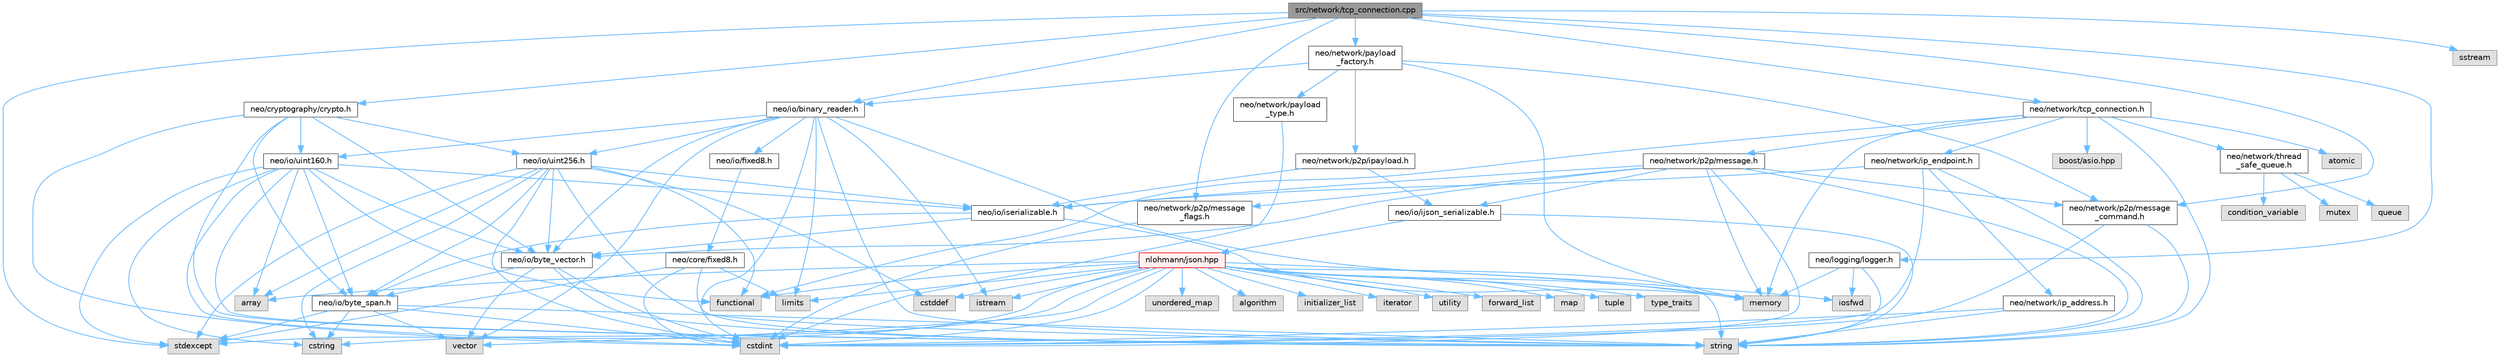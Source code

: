 digraph "src/network/tcp_connection.cpp"
{
 // LATEX_PDF_SIZE
  bgcolor="transparent";
  edge [fontname=Helvetica,fontsize=10,labelfontname=Helvetica,labelfontsize=10];
  node [fontname=Helvetica,fontsize=10,shape=box,height=0.2,width=0.4];
  Node1 [id="Node000001",label="src/network/tcp_connection.cpp",height=0.2,width=0.4,color="gray40", fillcolor="grey60", style="filled", fontcolor="black",tooltip=" "];
  Node1 -> Node2 [id="edge1_Node000001_Node000002",color="steelblue1",style="solid",tooltip=" "];
  Node2 [id="Node000002",label="neo/cryptography/crypto.h",height=0.2,width=0.4,color="grey40", fillcolor="white", style="filled",URL="$crypto_8h.html",tooltip=" "];
  Node2 -> Node3 [id="edge2_Node000002_Node000003",color="steelblue1",style="solid",tooltip=" "];
  Node3 [id="Node000003",label="neo/io/byte_span.h",height=0.2,width=0.4,color="grey40", fillcolor="white", style="filled",URL="$io_2byte__span_8h.html",tooltip=" "];
  Node3 -> Node4 [id="edge3_Node000003_Node000004",color="steelblue1",style="solid",tooltip=" "];
  Node4 [id="Node000004",label="cstdint",height=0.2,width=0.4,color="grey60", fillcolor="#E0E0E0", style="filled",tooltip=" "];
  Node3 -> Node5 [id="edge4_Node000003_Node000005",color="steelblue1",style="solid",tooltip=" "];
  Node5 [id="Node000005",label="cstring",height=0.2,width=0.4,color="grey60", fillcolor="#E0E0E0", style="filled",tooltip=" "];
  Node3 -> Node6 [id="edge5_Node000003_Node000006",color="steelblue1",style="solid",tooltip=" "];
  Node6 [id="Node000006",label="stdexcept",height=0.2,width=0.4,color="grey60", fillcolor="#E0E0E0", style="filled",tooltip=" "];
  Node3 -> Node7 [id="edge6_Node000003_Node000007",color="steelblue1",style="solid",tooltip=" "];
  Node7 [id="Node000007",label="string",height=0.2,width=0.4,color="grey60", fillcolor="#E0E0E0", style="filled",tooltip=" "];
  Node3 -> Node8 [id="edge7_Node000003_Node000008",color="steelblue1",style="solid",tooltip=" "];
  Node8 [id="Node000008",label="vector",height=0.2,width=0.4,color="grey60", fillcolor="#E0E0E0", style="filled",tooltip=" "];
  Node2 -> Node9 [id="edge8_Node000002_Node000009",color="steelblue1",style="solid",tooltip=" "];
  Node9 [id="Node000009",label="neo/io/byte_vector.h",height=0.2,width=0.4,color="grey40", fillcolor="white", style="filled",URL="$io_2byte__vector_8h.html",tooltip=" "];
  Node9 -> Node3 [id="edge9_Node000009_Node000003",color="steelblue1",style="solid",tooltip=" "];
  Node9 -> Node4 [id="edge10_Node000009_Node000004",color="steelblue1",style="solid",tooltip=" "];
  Node9 -> Node7 [id="edge11_Node000009_Node000007",color="steelblue1",style="solid",tooltip=" "];
  Node9 -> Node8 [id="edge12_Node000009_Node000008",color="steelblue1",style="solid",tooltip=" "];
  Node2 -> Node10 [id="edge13_Node000002_Node000010",color="steelblue1",style="solid",tooltip=" "];
  Node10 [id="Node000010",label="neo/io/uint160.h",height=0.2,width=0.4,color="grey40", fillcolor="white", style="filled",URL="$uint160_8h.html",tooltip=" "];
  Node10 -> Node3 [id="edge14_Node000010_Node000003",color="steelblue1",style="solid",tooltip=" "];
  Node10 -> Node9 [id="edge15_Node000010_Node000009",color="steelblue1",style="solid",tooltip=" "];
  Node10 -> Node11 [id="edge16_Node000010_Node000011",color="steelblue1",style="solid",tooltip=" "];
  Node11 [id="Node000011",label="neo/io/iserializable.h",height=0.2,width=0.4,color="grey40", fillcolor="white", style="filled",URL="$iserializable_8h.html",tooltip=" "];
  Node11 -> Node3 [id="edge17_Node000011_Node000003",color="steelblue1",style="solid",tooltip=" "];
  Node11 -> Node9 [id="edge18_Node000011_Node000009",color="steelblue1",style="solid",tooltip=" "];
  Node11 -> Node12 [id="edge19_Node000011_Node000012",color="steelblue1",style="solid",tooltip=" "];
  Node12 [id="Node000012",label="memory",height=0.2,width=0.4,color="grey60", fillcolor="#E0E0E0", style="filled",tooltip=" "];
  Node10 -> Node13 [id="edge20_Node000010_Node000013",color="steelblue1",style="solid",tooltip=" "];
  Node13 [id="Node000013",label="array",height=0.2,width=0.4,color="grey60", fillcolor="#E0E0E0", style="filled",tooltip=" "];
  Node10 -> Node4 [id="edge21_Node000010_Node000004",color="steelblue1",style="solid",tooltip=" "];
  Node10 -> Node5 [id="edge22_Node000010_Node000005",color="steelblue1",style="solid",tooltip=" "];
  Node10 -> Node14 [id="edge23_Node000010_Node000014",color="steelblue1",style="solid",tooltip=" "];
  Node14 [id="Node000014",label="functional",height=0.2,width=0.4,color="grey60", fillcolor="#E0E0E0", style="filled",tooltip=" "];
  Node10 -> Node6 [id="edge24_Node000010_Node000006",color="steelblue1",style="solid",tooltip=" "];
  Node10 -> Node7 [id="edge25_Node000010_Node000007",color="steelblue1",style="solid",tooltip=" "];
  Node2 -> Node15 [id="edge26_Node000002_Node000015",color="steelblue1",style="solid",tooltip=" "];
  Node15 [id="Node000015",label="neo/io/uint256.h",height=0.2,width=0.4,color="grey40", fillcolor="white", style="filled",URL="$uint256_8h.html",tooltip=" "];
  Node15 -> Node3 [id="edge27_Node000015_Node000003",color="steelblue1",style="solid",tooltip=" "];
  Node15 -> Node9 [id="edge28_Node000015_Node000009",color="steelblue1",style="solid",tooltip=" "];
  Node15 -> Node11 [id="edge29_Node000015_Node000011",color="steelblue1",style="solid",tooltip=" "];
  Node15 -> Node13 [id="edge30_Node000015_Node000013",color="steelblue1",style="solid",tooltip=" "];
  Node15 -> Node16 [id="edge31_Node000015_Node000016",color="steelblue1",style="solid",tooltip=" "];
  Node16 [id="Node000016",label="cstddef",height=0.2,width=0.4,color="grey60", fillcolor="#E0E0E0", style="filled",tooltip=" "];
  Node15 -> Node4 [id="edge32_Node000015_Node000004",color="steelblue1",style="solid",tooltip=" "];
  Node15 -> Node5 [id="edge33_Node000015_Node000005",color="steelblue1",style="solid",tooltip=" "];
  Node15 -> Node14 [id="edge34_Node000015_Node000014",color="steelblue1",style="solid",tooltip=" "];
  Node15 -> Node6 [id="edge35_Node000015_Node000006",color="steelblue1",style="solid",tooltip=" "];
  Node15 -> Node7 [id="edge36_Node000015_Node000007",color="steelblue1",style="solid",tooltip=" "];
  Node2 -> Node4 [id="edge37_Node000002_Node000004",color="steelblue1",style="solid",tooltip=" "];
  Node2 -> Node7 [id="edge38_Node000002_Node000007",color="steelblue1",style="solid",tooltip=" "];
  Node1 -> Node17 [id="edge39_Node000001_Node000017",color="steelblue1",style="solid",tooltip=" "];
  Node17 [id="Node000017",label="neo/io/binary_reader.h",height=0.2,width=0.4,color="grey40", fillcolor="white", style="filled",URL="$binary__reader_8h.html",tooltip=" "];
  Node17 -> Node9 [id="edge40_Node000017_Node000009",color="steelblue1",style="solid",tooltip=" "];
  Node17 -> Node18 [id="edge41_Node000017_Node000018",color="steelblue1",style="solid",tooltip=" "];
  Node18 [id="Node000018",label="neo/io/fixed8.h",height=0.2,width=0.4,color="grey40", fillcolor="white", style="filled",URL="$io_2fixed8_8h.html",tooltip=" "];
  Node18 -> Node19 [id="edge42_Node000018_Node000019",color="steelblue1",style="solid",tooltip=" "];
  Node19 [id="Node000019",label="neo/core/fixed8.h",height=0.2,width=0.4,color="grey40", fillcolor="white", style="filled",URL="$core_2fixed8_8h.html",tooltip=" "];
  Node19 -> Node4 [id="edge43_Node000019_Node000004",color="steelblue1",style="solid",tooltip=" "];
  Node19 -> Node20 [id="edge44_Node000019_Node000020",color="steelblue1",style="solid",tooltip=" "];
  Node20 [id="Node000020",label="limits",height=0.2,width=0.4,color="grey60", fillcolor="#E0E0E0", style="filled",tooltip=" "];
  Node19 -> Node6 [id="edge45_Node000019_Node000006",color="steelblue1",style="solid",tooltip=" "];
  Node19 -> Node7 [id="edge46_Node000019_Node000007",color="steelblue1",style="solid",tooltip=" "];
  Node17 -> Node10 [id="edge47_Node000017_Node000010",color="steelblue1",style="solid",tooltip=" "];
  Node17 -> Node15 [id="edge48_Node000017_Node000015",color="steelblue1",style="solid",tooltip=" "];
  Node17 -> Node4 [id="edge49_Node000017_Node000004",color="steelblue1",style="solid",tooltip=" "];
  Node17 -> Node21 [id="edge50_Node000017_Node000021",color="steelblue1",style="solid",tooltip=" "];
  Node21 [id="Node000021",label="istream",height=0.2,width=0.4,color="grey60", fillcolor="#E0E0E0", style="filled",tooltip=" "];
  Node17 -> Node20 [id="edge51_Node000017_Node000020",color="steelblue1",style="solid",tooltip=" "];
  Node17 -> Node12 [id="edge52_Node000017_Node000012",color="steelblue1",style="solid",tooltip=" "];
  Node17 -> Node7 [id="edge53_Node000017_Node000007",color="steelblue1",style="solid",tooltip=" "];
  Node17 -> Node8 [id="edge54_Node000017_Node000008",color="steelblue1",style="solid",tooltip=" "];
  Node1 -> Node22 [id="edge55_Node000001_Node000022",color="steelblue1",style="solid",tooltip=" "];
  Node22 [id="Node000022",label="neo/logging/logger.h",height=0.2,width=0.4,color="grey40", fillcolor="white", style="filled",URL="$logger_8h.html",tooltip="Simple logging interface for Neo C++ implementation."];
  Node22 -> Node23 [id="edge56_Node000022_Node000023",color="steelblue1",style="solid",tooltip=" "];
  Node23 [id="Node000023",label="iosfwd",height=0.2,width=0.4,color="grey60", fillcolor="#E0E0E0", style="filled",tooltip=" "];
  Node22 -> Node12 [id="edge57_Node000022_Node000012",color="steelblue1",style="solid",tooltip=" "];
  Node22 -> Node7 [id="edge58_Node000022_Node000007",color="steelblue1",style="solid",tooltip=" "];
  Node1 -> Node24 [id="edge59_Node000001_Node000024",color="steelblue1",style="solid",tooltip=" "];
  Node24 [id="Node000024",label="neo/network/p2p/message\l_command.h",height=0.2,width=0.4,color="grey40", fillcolor="white", style="filled",URL="$p2p_2message__command_8h.html",tooltip=" "];
  Node24 -> Node4 [id="edge60_Node000024_Node000004",color="steelblue1",style="solid",tooltip=" "];
  Node24 -> Node7 [id="edge61_Node000024_Node000007",color="steelblue1",style="solid",tooltip=" "];
  Node1 -> Node25 [id="edge62_Node000001_Node000025",color="steelblue1",style="solid",tooltip=" "];
  Node25 [id="Node000025",label="neo/network/p2p/message\l_flags.h",height=0.2,width=0.4,color="grey40", fillcolor="white", style="filled",URL="$p2p_2message__flags_8h.html",tooltip=" "];
  Node25 -> Node4 [id="edge63_Node000025_Node000004",color="steelblue1",style="solid",tooltip=" "];
  Node1 -> Node26 [id="edge64_Node000001_Node000026",color="steelblue1",style="solid",tooltip=" "];
  Node26 [id="Node000026",label="neo/network/payload\l_factory.h",height=0.2,width=0.4,color="grey40", fillcolor="white", style="filled",URL="$payload__factory_8h.html",tooltip=" "];
  Node26 -> Node17 [id="edge65_Node000026_Node000017",color="steelblue1",style="solid",tooltip=" "];
  Node26 -> Node27 [id="edge66_Node000026_Node000027",color="steelblue1",style="solid",tooltip=" "];
  Node27 [id="Node000027",label="neo/network/p2p/ipayload.h",height=0.2,width=0.4,color="grey40", fillcolor="white", style="filled",URL="$p2p_2ipayload_8h.html",tooltip=" "];
  Node27 -> Node28 [id="edge67_Node000027_Node000028",color="steelblue1",style="solid",tooltip=" "];
  Node28 [id="Node000028",label="neo/io/ijson_serializable.h",height=0.2,width=0.4,color="grey40", fillcolor="white", style="filled",URL="$ijson__serializable_8h.html",tooltip=" "];
  Node28 -> Node29 [id="edge68_Node000028_Node000029",color="steelblue1",style="solid",tooltip=" "];
  Node29 [id="Node000029",label="nlohmann/json.hpp",height=0.2,width=0.4,color="red", fillcolor="#FFF0F0", style="filled",URL="$json_8hpp.html",tooltip=" "];
  Node29 -> Node30 [id="edge69_Node000029_Node000030",color="steelblue1",style="solid",tooltip=" "];
  Node30 [id="Node000030",label="algorithm",height=0.2,width=0.4,color="grey60", fillcolor="#E0E0E0", style="filled",tooltip=" "];
  Node29 -> Node16 [id="edge70_Node000029_Node000016",color="steelblue1",style="solid",tooltip=" "];
  Node29 -> Node14 [id="edge71_Node000029_Node000014",color="steelblue1",style="solid",tooltip=" "];
  Node29 -> Node31 [id="edge72_Node000029_Node000031",color="steelblue1",style="solid",tooltip=" "];
  Node31 [id="Node000031",label="initializer_list",height=0.2,width=0.4,color="grey60", fillcolor="#E0E0E0", style="filled",tooltip=" "];
  Node29 -> Node23 [id="edge73_Node000029_Node000023",color="steelblue1",style="solid",tooltip=" "];
  Node29 -> Node32 [id="edge74_Node000029_Node000032",color="steelblue1",style="solid",tooltip=" "];
  Node32 [id="Node000032",label="iterator",height=0.2,width=0.4,color="grey60", fillcolor="#E0E0E0", style="filled",tooltip=" "];
  Node29 -> Node12 [id="edge75_Node000029_Node000012",color="steelblue1",style="solid",tooltip=" "];
  Node29 -> Node7 [id="edge76_Node000029_Node000007",color="steelblue1",style="solid",tooltip=" "];
  Node29 -> Node33 [id="edge77_Node000029_Node000033",color="steelblue1",style="solid",tooltip=" "];
  Node33 [id="Node000033",label="utility",height=0.2,width=0.4,color="grey60", fillcolor="#E0E0E0", style="filled",tooltip=" "];
  Node29 -> Node8 [id="edge78_Node000029_Node000008",color="steelblue1",style="solid",tooltip=" "];
  Node29 -> Node13 [id="edge79_Node000029_Node000013",color="steelblue1",style="solid",tooltip=" "];
  Node29 -> Node34 [id="edge80_Node000029_Node000034",color="steelblue1",style="solid",tooltip=" "];
  Node34 [id="Node000034",label="forward_list",height=0.2,width=0.4,color="grey60", fillcolor="#E0E0E0", style="filled",tooltip=" "];
  Node29 -> Node35 [id="edge81_Node000029_Node000035",color="steelblue1",style="solid",tooltip=" "];
  Node35 [id="Node000035",label="map",height=0.2,width=0.4,color="grey60", fillcolor="#E0E0E0", style="filled",tooltip=" "];
  Node29 -> Node36 [id="edge82_Node000029_Node000036",color="steelblue1",style="solid",tooltip=" "];
  Node36 [id="Node000036",label="tuple",height=0.2,width=0.4,color="grey60", fillcolor="#E0E0E0", style="filled",tooltip=" "];
  Node29 -> Node37 [id="edge83_Node000029_Node000037",color="steelblue1",style="solid",tooltip=" "];
  Node37 [id="Node000037",label="type_traits",height=0.2,width=0.4,color="grey60", fillcolor="#E0E0E0", style="filled",tooltip=" "];
  Node29 -> Node38 [id="edge84_Node000029_Node000038",color="steelblue1",style="solid",tooltip=" "];
  Node38 [id="Node000038",label="unordered_map",height=0.2,width=0.4,color="grey60", fillcolor="#E0E0E0", style="filled",tooltip=" "];
  Node29 -> Node6 [id="edge85_Node000029_Node000006",color="steelblue1",style="solid",tooltip=" "];
  Node29 -> Node4 [id="edge86_Node000029_Node000004",color="steelblue1",style="solid",tooltip=" "];
  Node29 -> Node20 [id="edge87_Node000029_Node000020",color="steelblue1",style="solid",tooltip=" "];
  Node29 -> Node5 [id="edge88_Node000029_Node000005",color="steelblue1",style="solid",tooltip=" "];
  Node29 -> Node21 [id="edge89_Node000029_Node000021",color="steelblue1",style="solid",tooltip=" "];
  Node28 -> Node7 [id="edge90_Node000028_Node000007",color="steelblue1",style="solid",tooltip=" "];
  Node27 -> Node11 [id="edge91_Node000027_Node000011",color="steelblue1",style="solid",tooltip=" "];
  Node26 -> Node24 [id="edge92_Node000026_Node000024",color="steelblue1",style="solid",tooltip=" "];
  Node26 -> Node52 [id="edge93_Node000026_Node000052",color="steelblue1",style="solid",tooltip=" "];
  Node52 [id="Node000052",label="neo/network/payload\l_type.h",height=0.2,width=0.4,color="grey40", fillcolor="white", style="filled",URL="$payload__type_8h.html",tooltip=" "];
  Node52 -> Node4 [id="edge94_Node000052_Node000004",color="steelblue1",style="solid",tooltip=" "];
  Node26 -> Node12 [id="edge95_Node000026_Node000012",color="steelblue1",style="solid",tooltip=" "];
  Node1 -> Node53 [id="edge96_Node000001_Node000053",color="steelblue1",style="solid",tooltip=" "];
  Node53 [id="Node000053",label="neo/network/tcp_connection.h",height=0.2,width=0.4,color="grey40", fillcolor="white", style="filled",URL="$tcp__connection_8h.html",tooltip=" "];
  Node53 -> Node54 [id="edge97_Node000053_Node000054",color="steelblue1",style="solid",tooltip=" "];
  Node54 [id="Node000054",label="neo/network/ip_endpoint.h",height=0.2,width=0.4,color="grey40", fillcolor="white", style="filled",URL="$ip__endpoint_8h.html",tooltip=" "];
  Node54 -> Node11 [id="edge98_Node000054_Node000011",color="steelblue1",style="solid",tooltip=" "];
  Node54 -> Node55 [id="edge99_Node000054_Node000055",color="steelblue1",style="solid",tooltip=" "];
  Node55 [id="Node000055",label="neo/network/ip_address.h",height=0.2,width=0.4,color="grey40", fillcolor="white", style="filled",URL="$ip__address_8h.html",tooltip=" "];
  Node55 -> Node4 [id="edge100_Node000055_Node000004",color="steelblue1",style="solid",tooltip=" "];
  Node55 -> Node7 [id="edge101_Node000055_Node000007",color="steelblue1",style="solid",tooltip=" "];
  Node54 -> Node4 [id="edge102_Node000054_Node000004",color="steelblue1",style="solid",tooltip=" "];
  Node54 -> Node7 [id="edge103_Node000054_Node000007",color="steelblue1",style="solid",tooltip=" "];
  Node53 -> Node56 [id="edge104_Node000053_Node000056",color="steelblue1",style="solid",tooltip=" "];
  Node56 [id="Node000056",label="neo/network/p2p/message.h",height=0.2,width=0.4,color="grey40", fillcolor="white", style="filled",URL="$message_8h.html",tooltip=" "];
  Node56 -> Node9 [id="edge105_Node000056_Node000009",color="steelblue1",style="solid",tooltip=" "];
  Node56 -> Node28 [id="edge106_Node000056_Node000028",color="steelblue1",style="solid",tooltip=" "];
  Node56 -> Node11 [id="edge107_Node000056_Node000011",color="steelblue1",style="solid",tooltip=" "];
  Node56 -> Node24 [id="edge108_Node000056_Node000024",color="steelblue1",style="solid",tooltip=" "];
  Node56 -> Node25 [id="edge109_Node000056_Node000025",color="steelblue1",style="solid",tooltip=" "];
  Node56 -> Node4 [id="edge110_Node000056_Node000004",color="steelblue1",style="solid",tooltip=" "];
  Node56 -> Node12 [id="edge111_Node000056_Node000012",color="steelblue1",style="solid",tooltip=" "];
  Node56 -> Node7 [id="edge112_Node000056_Node000007",color="steelblue1",style="solid",tooltip=" "];
  Node53 -> Node57 [id="edge113_Node000053_Node000057",color="steelblue1",style="solid",tooltip=" "];
  Node57 [id="Node000057",label="neo/network/thread\l_safe_queue.h",height=0.2,width=0.4,color="grey40", fillcolor="white", style="filled",URL="$thread__safe__queue_8h.html",tooltip=" "];
  Node57 -> Node58 [id="edge114_Node000057_Node000058",color="steelblue1",style="solid",tooltip=" "];
  Node58 [id="Node000058",label="condition_variable",height=0.2,width=0.4,color="grey60", fillcolor="#E0E0E0", style="filled",tooltip=" "];
  Node57 -> Node59 [id="edge115_Node000057_Node000059",color="steelblue1",style="solid",tooltip=" "];
  Node59 [id="Node000059",label="mutex",height=0.2,width=0.4,color="grey60", fillcolor="#E0E0E0", style="filled",tooltip=" "];
  Node57 -> Node60 [id="edge116_Node000057_Node000060",color="steelblue1",style="solid",tooltip=" "];
  Node60 [id="Node000060",label="queue",height=0.2,width=0.4,color="grey60", fillcolor="#E0E0E0", style="filled",tooltip=" "];
  Node53 -> Node61 [id="edge117_Node000053_Node000061",color="steelblue1",style="solid",tooltip=" "];
  Node61 [id="Node000061",label="atomic",height=0.2,width=0.4,color="grey60", fillcolor="#E0E0E0", style="filled",tooltip=" "];
  Node53 -> Node62 [id="edge118_Node000053_Node000062",color="steelblue1",style="solid",tooltip=" "];
  Node62 [id="Node000062",label="boost/asio.hpp",height=0.2,width=0.4,color="grey60", fillcolor="#E0E0E0", style="filled",tooltip=" "];
  Node53 -> Node14 [id="edge119_Node000053_Node000014",color="steelblue1",style="solid",tooltip=" "];
  Node53 -> Node12 [id="edge120_Node000053_Node000012",color="steelblue1",style="solid",tooltip=" "];
  Node53 -> Node7 [id="edge121_Node000053_Node000007",color="steelblue1",style="solid",tooltip=" "];
  Node1 -> Node63 [id="edge122_Node000001_Node000063",color="steelblue1",style="solid",tooltip=" "];
  Node63 [id="Node000063",label="sstream",height=0.2,width=0.4,color="grey60", fillcolor="#E0E0E0", style="filled",tooltip=" "];
  Node1 -> Node6 [id="edge123_Node000001_Node000006",color="steelblue1",style="solid",tooltip=" "];
}
